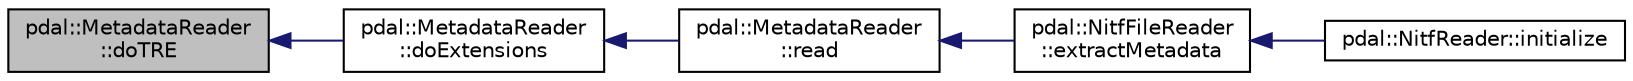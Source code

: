 digraph "pdal::MetadataReader::doTRE"
{
  edge [fontname="Helvetica",fontsize="10",labelfontname="Helvetica",labelfontsize="10"];
  node [fontname="Helvetica",fontsize="10",shape=record];
  rankdir="LR";
  Node1 [label="pdal::MetadataReader\l::doTRE",height=0.2,width=0.4,color="black", fillcolor="grey75", style="filled", fontcolor="black"];
  Node1 -> Node2 [dir="back",color="midnightblue",fontsize="10",style="solid",fontname="Helvetica"];
  Node2 [label="pdal::MetadataReader\l::doExtensions",height=0.2,width=0.4,color="black", fillcolor="white", style="filled",URL="$classpdal_1_1MetadataReader.html#a38bfcddcb82f4acc7fa65b8926291448"];
  Node2 -> Node3 [dir="back",color="midnightblue",fontsize="10",style="solid",fontname="Helvetica"];
  Node3 [label="pdal::MetadataReader\l::read",height=0.2,width=0.4,color="black", fillcolor="white", style="filled",URL="$classpdal_1_1MetadataReader.html#a4ba8aff3bffdb406ab88b9ea20b03084"];
  Node3 -> Node4 [dir="back",color="midnightblue",fontsize="10",style="solid",fontname="Helvetica"];
  Node4 [label="pdal::NitfFileReader\l::extractMetadata",height=0.2,width=0.4,color="black", fillcolor="white", style="filled",URL="$classpdal_1_1NitfFileReader.html#a340a9c74ed7446f67806a9072a3656aa"];
  Node4 -> Node5 [dir="back",color="midnightblue",fontsize="10",style="solid",fontname="Helvetica"];
  Node5 [label="pdal::NitfReader::initialize",height=0.2,width=0.4,color="black", fillcolor="white", style="filled",URL="$classpdal_1_1NitfReader.html#aff135fa0b6888020a5de9eb33e2d7fea"];
}
